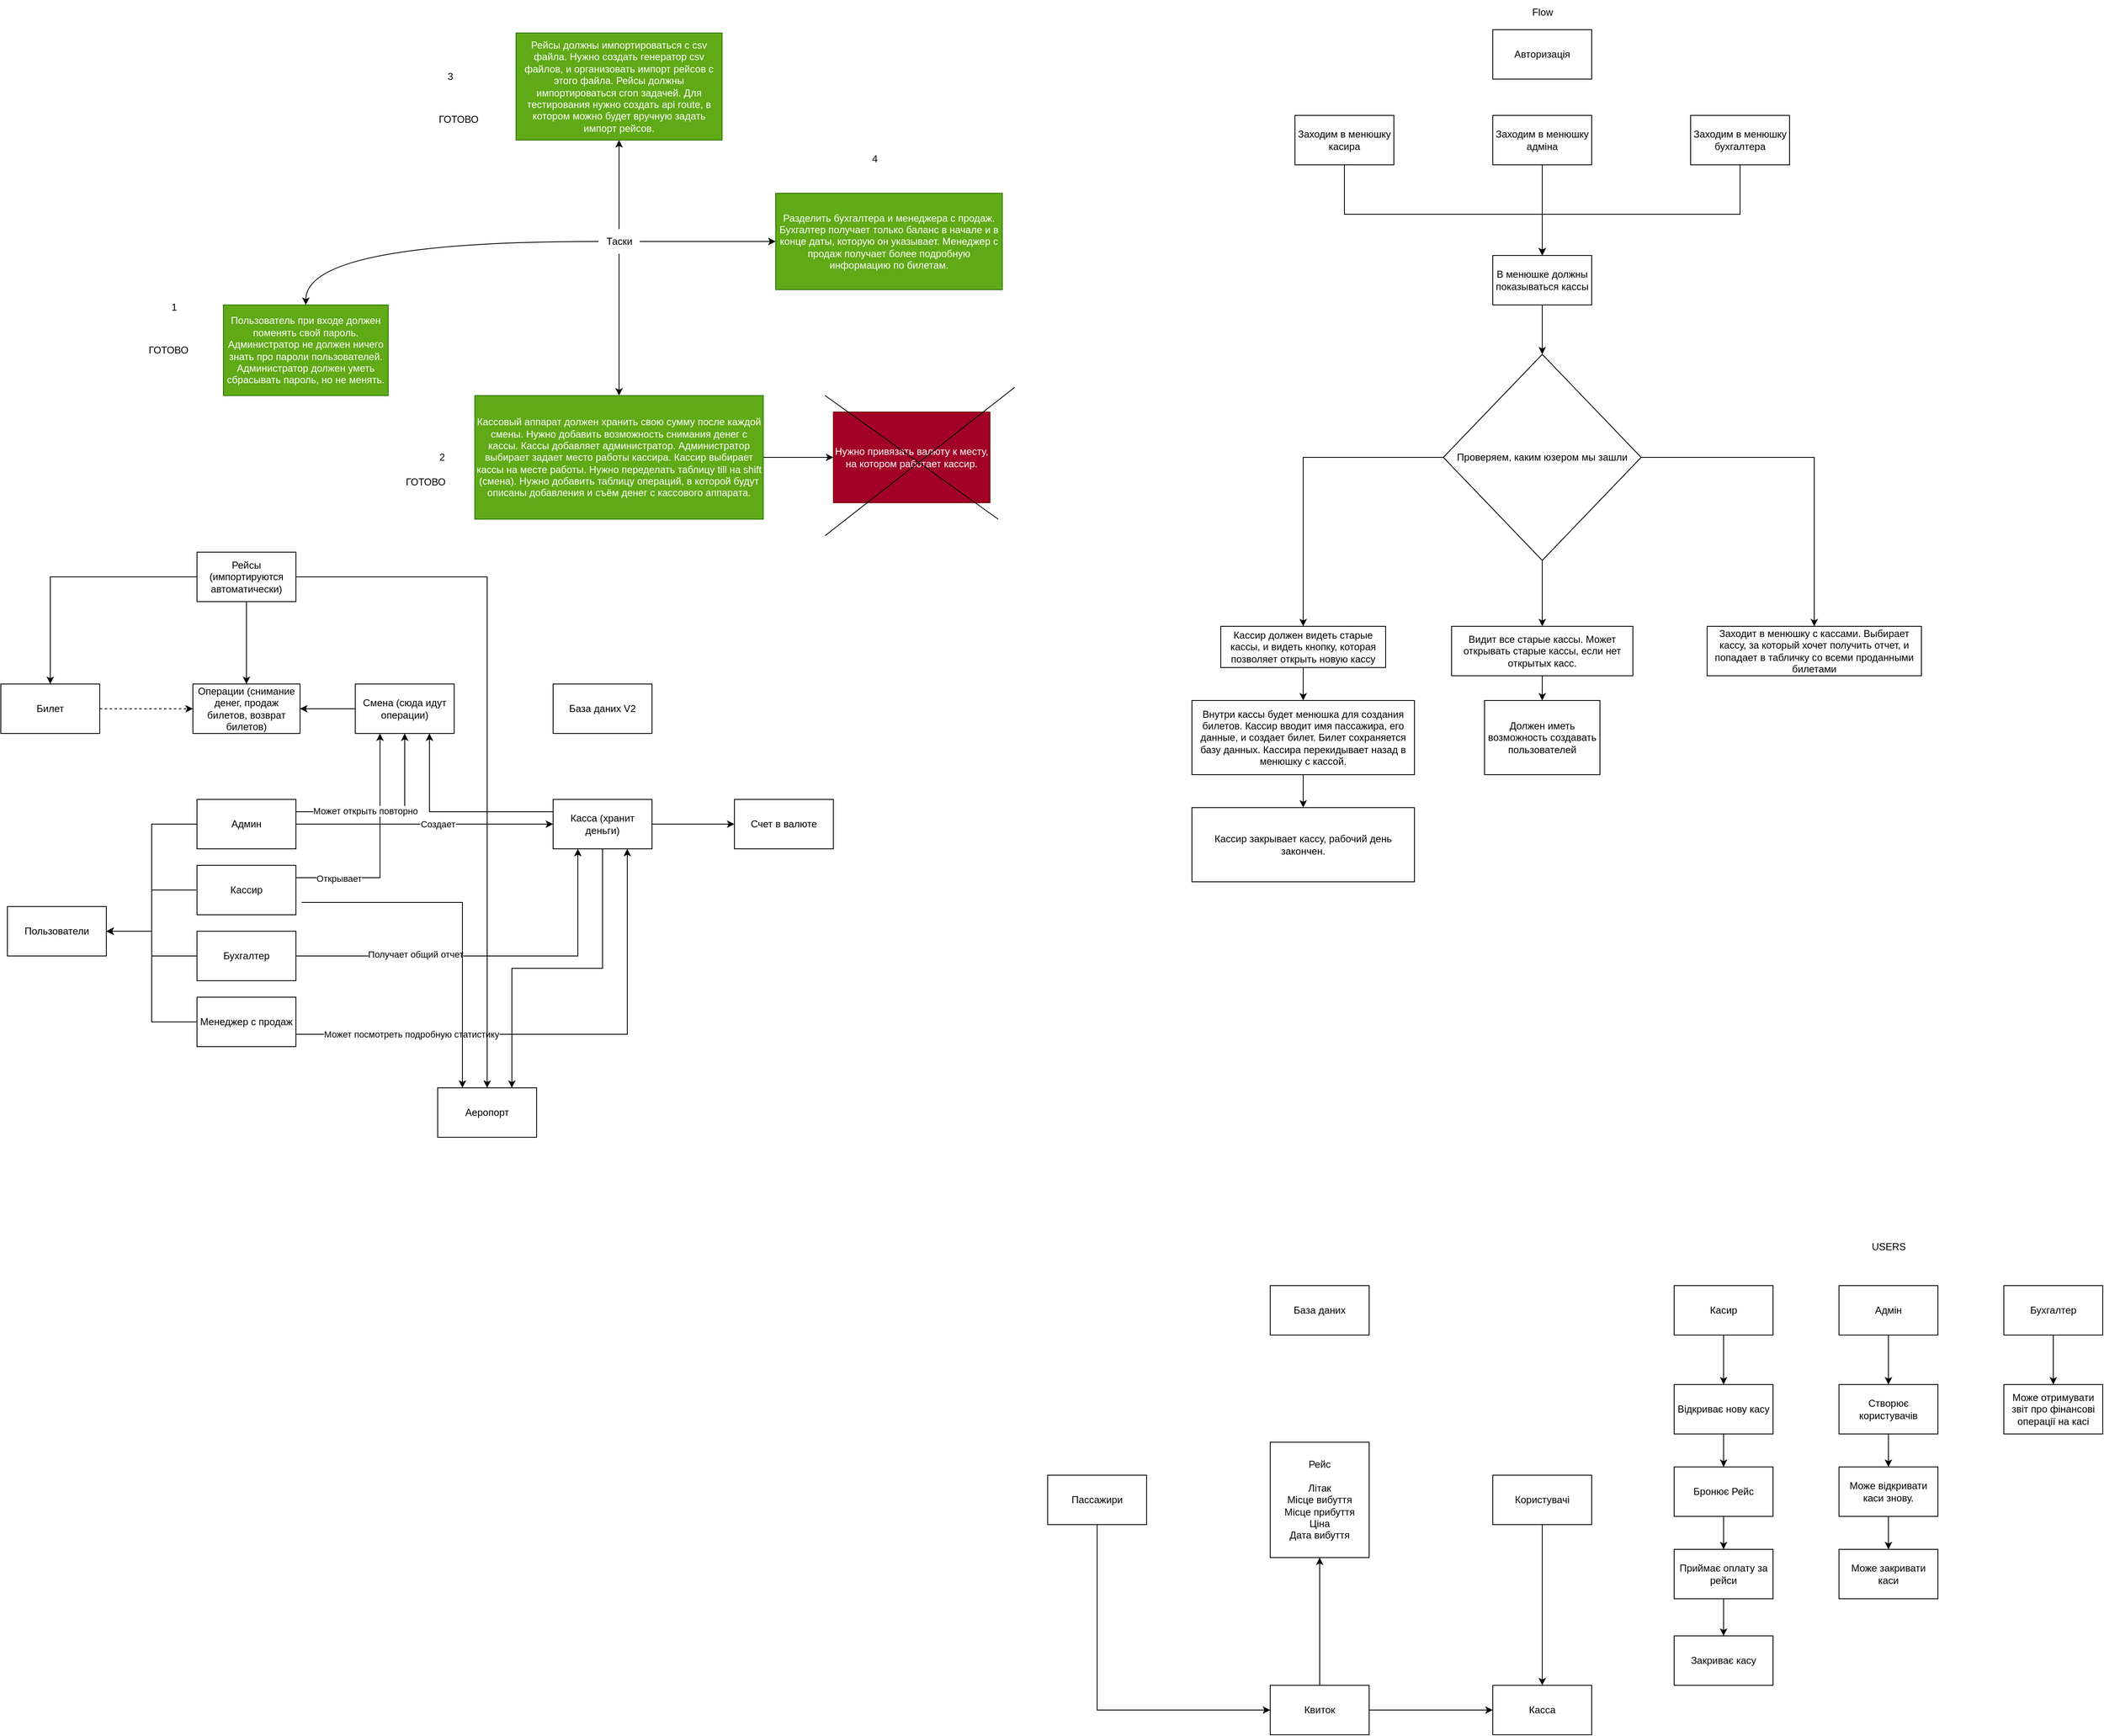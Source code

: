 <mxfile version="28.2.5">
  <diagram name="Page-1" id="bXpb7fFqBZVpDAfxvi6F">
    <mxGraphModel dx="3804" dy="3097" grid="1" gridSize="10" guides="1" tooltips="1" connect="1" arrows="1" fold="1" page="1" pageScale="1" pageWidth="827" pageHeight="1169" math="0" shadow="0">
      <root>
        <mxCell id="0" />
        <mxCell id="1" parent="0" />
        <mxCell id="HvWkaARTubuwXod1C86s-9" style="edgeStyle=orthogonalEdgeStyle;rounded=0;orthogonalLoop=1;jettySize=auto;html=1;entryX=0.5;entryY=0;entryDx=0;entryDy=0;" parent="1" source="HvWkaARTubuwXod1C86s-1" target="HvWkaARTubuwXod1C86s-6" edge="1">
          <mxGeometry relative="1" as="geometry" />
        </mxCell>
        <mxCell id="HvWkaARTubuwXod1C86s-1" value="Касир" style="rounded=0;whiteSpace=wrap;html=1;" parent="1" vertex="1">
          <mxGeometry x="-220" y="160" width="120" height="60" as="geometry" />
        </mxCell>
        <mxCell id="HvWkaARTubuwXod1C86s-2" value="USERS" style="text;html=1;align=center;verticalAlign=middle;resizable=0;points=[];autosize=1;strokeColor=none;fillColor=none;" parent="1" vertex="1">
          <mxGeometry x="10" y="98" width="60" height="30" as="geometry" />
        </mxCell>
        <mxCell id="HvWkaARTubuwXod1C86s-15" style="edgeStyle=orthogonalEdgeStyle;rounded=0;orthogonalLoop=1;jettySize=auto;html=1;" parent="1" source="HvWkaARTubuwXod1C86s-3" target="HvWkaARTubuwXod1C86s-13" edge="1">
          <mxGeometry relative="1" as="geometry" />
        </mxCell>
        <mxCell id="HvWkaARTubuwXod1C86s-3" value="Адмін" style="whiteSpace=wrap;html=1;" parent="1" vertex="1">
          <mxGeometry x="-20" y="160" width="120" height="60" as="geometry" />
        </mxCell>
        <mxCell id="HvWkaARTubuwXod1C86s-20" style="edgeStyle=orthogonalEdgeStyle;rounded=0;orthogonalLoop=1;jettySize=auto;html=1;" parent="1" source="HvWkaARTubuwXod1C86s-4" target="HvWkaARTubuwXod1C86s-19" edge="1">
          <mxGeometry relative="1" as="geometry" />
        </mxCell>
        <mxCell id="HvWkaARTubuwXod1C86s-4" value="Бухгалтер" style="whiteSpace=wrap;html=1;" parent="1" vertex="1">
          <mxGeometry x="180" y="160" width="120" height="60" as="geometry" />
        </mxCell>
        <mxCell id="HvWkaARTubuwXod1C86s-12" style="edgeStyle=orthogonalEdgeStyle;rounded=0;orthogonalLoop=1;jettySize=auto;html=1;entryX=0.5;entryY=0;entryDx=0;entryDy=0;" parent="1" source="HvWkaARTubuwXod1C86s-5" target="HvWkaARTubuwXod1C86s-8" edge="1">
          <mxGeometry relative="1" as="geometry" />
        </mxCell>
        <mxCell id="HvWkaARTubuwXod1C86s-5" value="Приймає оплату за рейси" style="rounded=0;whiteSpace=wrap;html=1;" parent="1" vertex="1">
          <mxGeometry x="-220" y="480" width="120" height="60" as="geometry" />
        </mxCell>
        <mxCell id="HvWkaARTubuwXod1C86s-10" style="edgeStyle=orthogonalEdgeStyle;rounded=0;orthogonalLoop=1;jettySize=auto;html=1;exitX=0.5;exitY=1;exitDx=0;exitDy=0;entryX=0.5;entryY=0;entryDx=0;entryDy=0;" parent="1" source="HvWkaARTubuwXod1C86s-6" target="HvWkaARTubuwXod1C86s-7" edge="1">
          <mxGeometry relative="1" as="geometry" />
        </mxCell>
        <mxCell id="HvWkaARTubuwXod1C86s-6" value="Відкриває нову касу" style="rounded=0;whiteSpace=wrap;html=1;" parent="1" vertex="1">
          <mxGeometry x="-220" y="280" width="120" height="60" as="geometry" />
        </mxCell>
        <mxCell id="HvWkaARTubuwXod1C86s-11" style="edgeStyle=orthogonalEdgeStyle;rounded=0;orthogonalLoop=1;jettySize=auto;html=1;entryX=0.5;entryY=0;entryDx=0;entryDy=0;" parent="1" source="HvWkaARTubuwXod1C86s-7" target="HvWkaARTubuwXod1C86s-5" edge="1">
          <mxGeometry relative="1" as="geometry" />
        </mxCell>
        <mxCell id="HvWkaARTubuwXod1C86s-7" value="Бронює Рейс" style="rounded=0;whiteSpace=wrap;html=1;" parent="1" vertex="1">
          <mxGeometry x="-220" y="380" width="120" height="60" as="geometry" />
        </mxCell>
        <mxCell id="HvWkaARTubuwXod1C86s-8" value="Закриває касу" style="rounded=0;whiteSpace=wrap;html=1;" parent="1" vertex="1">
          <mxGeometry x="-220" y="585" width="120" height="60" as="geometry" />
        </mxCell>
        <mxCell id="HvWkaARTubuwXod1C86s-16" style="edgeStyle=orthogonalEdgeStyle;rounded=0;orthogonalLoop=1;jettySize=auto;html=1;entryX=0.5;entryY=0;entryDx=0;entryDy=0;" parent="1" source="HvWkaARTubuwXod1C86s-13" target="HvWkaARTubuwXod1C86s-14" edge="1">
          <mxGeometry relative="1" as="geometry" />
        </mxCell>
        <mxCell id="HvWkaARTubuwXod1C86s-13" value="Створює користувачів" style="rounded=0;whiteSpace=wrap;html=1;" parent="1" vertex="1">
          <mxGeometry x="-20" y="280" width="120" height="60" as="geometry" />
        </mxCell>
        <mxCell id="HvWkaARTubuwXod1C86s-18" style="edgeStyle=orthogonalEdgeStyle;rounded=0;orthogonalLoop=1;jettySize=auto;html=1;entryX=0.5;entryY=0;entryDx=0;entryDy=0;" parent="1" source="HvWkaARTubuwXod1C86s-14" target="HvWkaARTubuwXod1C86s-17" edge="1">
          <mxGeometry relative="1" as="geometry" />
        </mxCell>
        <mxCell id="HvWkaARTubuwXod1C86s-14" value="Може відкривати каси знову." style="rounded=0;whiteSpace=wrap;html=1;" parent="1" vertex="1">
          <mxGeometry x="-20" y="380" width="120" height="60" as="geometry" />
        </mxCell>
        <mxCell id="HvWkaARTubuwXod1C86s-17" value="Може закривати каси" style="rounded=0;whiteSpace=wrap;html=1;" parent="1" vertex="1">
          <mxGeometry x="-20" y="480" width="120" height="60" as="geometry" />
        </mxCell>
        <mxCell id="HvWkaARTubuwXod1C86s-19" value="Може отримувати звіт про фінансові операції на касі" style="rounded=0;whiteSpace=wrap;html=1;" parent="1" vertex="1">
          <mxGeometry x="180" y="280" width="120" height="60" as="geometry" />
        </mxCell>
        <mxCell id="HvWkaARTubuwXod1C86s-21" value="База даних" style="rounded=0;whiteSpace=wrap;html=1;" parent="1" vertex="1">
          <mxGeometry x="-710" y="160" width="120" height="60" as="geometry" />
        </mxCell>
        <mxCell id="HvWkaARTubuwXod1C86s-22" value="Рейс&lt;br&gt;&lt;br&gt;Літак&lt;br&gt;Місце вибуття&lt;br&gt;Місце прибуття&lt;br&gt;Ціна&lt;br&gt;Дата вибуття" style="rounded=0;whiteSpace=wrap;html=1;" parent="1" vertex="1">
          <mxGeometry x="-710" y="350" width="120" height="140" as="geometry" />
        </mxCell>
        <mxCell id="HvWkaARTubuwXod1C86s-32" style="edgeStyle=orthogonalEdgeStyle;rounded=0;orthogonalLoop=1;jettySize=auto;html=1;entryX=0;entryY=0.5;entryDx=0;entryDy=0;" parent="1" source="HvWkaARTubuwXod1C86s-25" target="HvWkaARTubuwXod1C86s-28" edge="1">
          <mxGeometry relative="1" as="geometry">
            <Array as="points">
              <mxPoint x="-920" y="675" />
            </Array>
          </mxGeometry>
        </mxCell>
        <mxCell id="HvWkaARTubuwXod1C86s-25" value="Пассажири" style="rounded=0;whiteSpace=wrap;html=1;" parent="1" vertex="1">
          <mxGeometry x="-980" y="390" width="120" height="60" as="geometry" />
        </mxCell>
        <mxCell id="HvWkaARTubuwXod1C86s-27" value="Касса" style="rounded=0;whiteSpace=wrap;html=1;" parent="1" vertex="1">
          <mxGeometry x="-440" y="645" width="120" height="60" as="geometry" />
        </mxCell>
        <mxCell id="HvWkaARTubuwXod1C86s-30" style="edgeStyle=orthogonalEdgeStyle;rounded=0;orthogonalLoop=1;jettySize=auto;html=1;entryX=0.5;entryY=1;entryDx=0;entryDy=0;" parent="1" source="HvWkaARTubuwXod1C86s-28" target="HvWkaARTubuwXod1C86s-22" edge="1">
          <mxGeometry relative="1" as="geometry" />
        </mxCell>
        <mxCell id="HvWkaARTubuwXod1C86s-31" style="edgeStyle=orthogonalEdgeStyle;rounded=0;orthogonalLoop=1;jettySize=auto;html=1;entryX=0;entryY=0.5;entryDx=0;entryDy=0;" parent="1" source="HvWkaARTubuwXod1C86s-28" target="HvWkaARTubuwXod1C86s-27" edge="1">
          <mxGeometry relative="1" as="geometry">
            <mxPoint x="-480" y="680" as="targetPoint" />
            <Array as="points">
              <mxPoint x="-520" y="675" />
              <mxPoint x="-520" y="675" />
            </Array>
          </mxGeometry>
        </mxCell>
        <mxCell id="HvWkaARTubuwXod1C86s-28" value="Квиток" style="rounded=0;whiteSpace=wrap;html=1;" parent="1" vertex="1">
          <mxGeometry x="-710" y="645" width="120" height="60" as="geometry" />
        </mxCell>
        <mxCell id="bdNL3FaGgv4kxiSuAMlq-1" style="edgeStyle=orthogonalEdgeStyle;rounded=0;orthogonalLoop=1;jettySize=auto;html=1;entryX=0.5;entryY=0;entryDx=0;entryDy=0;" parent="1" source="HvWkaARTubuwXod1C86s-33" target="HvWkaARTubuwXod1C86s-27" edge="1">
          <mxGeometry relative="1" as="geometry" />
        </mxCell>
        <mxCell id="HvWkaARTubuwXod1C86s-33" value="Користувачі" style="rounded=0;whiteSpace=wrap;html=1;" parent="1" vertex="1">
          <mxGeometry x="-440" y="390" width="120" height="60" as="geometry" />
        </mxCell>
        <mxCell id="bdNL3FaGgv4kxiSuAMlq-2" value="Авторизація" style="rounded=0;whiteSpace=wrap;html=1;" parent="1" vertex="1">
          <mxGeometry x="-440" y="-1364" width="120" height="60" as="geometry" />
        </mxCell>
        <mxCell id="bdNL3FaGgv4kxiSuAMlq-3" value="Flow" style="text;html=1;align=center;verticalAlign=middle;resizable=0;points=[];autosize=1;strokeColor=none;fillColor=none;" parent="1" vertex="1">
          <mxGeometry x="-405" y="-1400" width="50" height="30" as="geometry" />
        </mxCell>
        <mxCell id="bdNL3FaGgv4kxiSuAMlq-7" style="edgeStyle=orthogonalEdgeStyle;rounded=0;orthogonalLoop=1;jettySize=auto;html=1;entryX=0.5;entryY=0;entryDx=0;entryDy=0;" parent="1" source="bdNL3FaGgv4kxiSuAMlq-4" target="bdNL3FaGgv4kxiSuAMlq-8" edge="1">
          <mxGeometry relative="1" as="geometry">
            <mxPoint x="-620" y="-1140" as="targetPoint" />
            <Array as="points">
              <mxPoint x="-620" y="-1140" />
              <mxPoint x="-380" y="-1140" />
            </Array>
          </mxGeometry>
        </mxCell>
        <mxCell id="bdNL3FaGgv4kxiSuAMlq-4" value="Заходим в менюшку касира" style="rounded=0;whiteSpace=wrap;html=1;" parent="1" vertex="1">
          <mxGeometry x="-680" y="-1260" width="120" height="60" as="geometry" />
        </mxCell>
        <mxCell id="bdNL3FaGgv4kxiSuAMlq-9" style="edgeStyle=orthogonalEdgeStyle;rounded=0;orthogonalLoop=1;jettySize=auto;html=1;entryX=0.5;entryY=0;entryDx=0;entryDy=0;" parent="1" source="bdNL3FaGgv4kxiSuAMlq-5" target="bdNL3FaGgv4kxiSuAMlq-8" edge="1">
          <mxGeometry relative="1" as="geometry" />
        </mxCell>
        <mxCell id="bdNL3FaGgv4kxiSuAMlq-5" value="Заходим в менюшку адміна" style="rounded=0;whiteSpace=wrap;html=1;" parent="1" vertex="1">
          <mxGeometry x="-440" y="-1260" width="120" height="60" as="geometry" />
        </mxCell>
        <mxCell id="bdNL3FaGgv4kxiSuAMlq-10" style="edgeStyle=orthogonalEdgeStyle;rounded=0;orthogonalLoop=1;jettySize=auto;html=1;entryX=0.5;entryY=0;entryDx=0;entryDy=0;" parent="1" source="bdNL3FaGgv4kxiSuAMlq-6" target="bdNL3FaGgv4kxiSuAMlq-8" edge="1">
          <mxGeometry relative="1" as="geometry">
            <Array as="points">
              <mxPoint x="-140" y="-1140" />
              <mxPoint x="-380" y="-1140" />
            </Array>
          </mxGeometry>
        </mxCell>
        <mxCell id="bdNL3FaGgv4kxiSuAMlq-6" value="Заходим в менюшку бухгалтера" style="rounded=0;whiteSpace=wrap;html=1;" parent="1" vertex="1">
          <mxGeometry x="-200" y="-1260" width="120" height="60" as="geometry" />
        </mxCell>
        <mxCell id="bdNL3FaGgv4kxiSuAMlq-13" style="edgeStyle=orthogonalEdgeStyle;rounded=0;orthogonalLoop=1;jettySize=auto;html=1;entryX=0.5;entryY=0;entryDx=0;entryDy=0;" parent="1" target="bdNL3FaGgv4kxiSuAMlq-12" edge="1">
          <mxGeometry relative="1" as="geometry">
            <mxPoint x="-380" y="-970" as="sourcePoint" />
          </mxGeometry>
        </mxCell>
        <mxCell id="bdNL3FaGgv4kxiSuAMlq-28" style="edgeStyle=orthogonalEdgeStyle;rounded=0;orthogonalLoop=1;jettySize=auto;html=1;entryX=0.5;entryY=0;entryDx=0;entryDy=0;" parent="1" source="bdNL3FaGgv4kxiSuAMlq-8" target="bdNL3FaGgv4kxiSuAMlq-12" edge="1">
          <mxGeometry relative="1" as="geometry" />
        </mxCell>
        <mxCell id="bdNL3FaGgv4kxiSuAMlq-8" value="В менюшке должны показываться кассы" style="rounded=0;whiteSpace=wrap;html=1;" parent="1" vertex="1">
          <mxGeometry x="-440" y="-1090" width="120" height="60" as="geometry" />
        </mxCell>
        <mxCell id="bdNL3FaGgv4kxiSuAMlq-15" style="edgeStyle=orthogonalEdgeStyle;rounded=0;orthogonalLoop=1;jettySize=auto;html=1;" parent="1" source="bdNL3FaGgv4kxiSuAMlq-12" target="bdNL3FaGgv4kxiSuAMlq-14" edge="1">
          <mxGeometry relative="1" as="geometry" />
        </mxCell>
        <mxCell id="bdNL3FaGgv4kxiSuAMlq-21" style="edgeStyle=orthogonalEdgeStyle;rounded=0;orthogonalLoop=1;jettySize=auto;html=1;entryX=0.5;entryY=0;entryDx=0;entryDy=0;" parent="1" source="bdNL3FaGgv4kxiSuAMlq-12" target="bdNL3FaGgv4kxiSuAMlq-22" edge="1">
          <mxGeometry relative="1" as="geometry">
            <mxPoint x="-380" y="-660" as="targetPoint" />
          </mxGeometry>
        </mxCell>
        <mxCell id="bdNL3FaGgv4kxiSuAMlq-26" style="edgeStyle=orthogonalEdgeStyle;rounded=0;orthogonalLoop=1;jettySize=auto;html=1;entryX=0.5;entryY=0;entryDx=0;entryDy=0;" parent="1" source="bdNL3FaGgv4kxiSuAMlq-12" target="bdNL3FaGgv4kxiSuAMlq-27" edge="1">
          <mxGeometry relative="1" as="geometry">
            <mxPoint x="-70" y="-650" as="targetPoint" />
          </mxGeometry>
        </mxCell>
        <mxCell id="bdNL3FaGgv4kxiSuAMlq-12" value="Проверяем, каким юзером мы зашли" style="rhombus;whiteSpace=wrap;html=1;" parent="1" vertex="1">
          <mxGeometry x="-500" y="-970" width="240" height="250" as="geometry" />
        </mxCell>
        <mxCell id="bdNL3FaGgv4kxiSuAMlq-17" style="edgeStyle=orthogonalEdgeStyle;rounded=0;orthogonalLoop=1;jettySize=auto;html=1;" parent="1" source="bdNL3FaGgv4kxiSuAMlq-14" target="bdNL3FaGgv4kxiSuAMlq-16" edge="1">
          <mxGeometry relative="1" as="geometry" />
        </mxCell>
        <mxCell id="bdNL3FaGgv4kxiSuAMlq-14" value="Кассир должен видеть старые кассы, и видеть кнопку, которая позволяет открыть новую кассу" style="rounded=0;whiteSpace=wrap;html=1;" parent="1" vertex="1">
          <mxGeometry x="-770" y="-640" width="200" height="50" as="geometry" />
        </mxCell>
        <mxCell id="bdNL3FaGgv4kxiSuAMlq-19" style="edgeStyle=orthogonalEdgeStyle;rounded=0;orthogonalLoop=1;jettySize=auto;html=1;entryX=0.5;entryY=0;entryDx=0;entryDy=0;" parent="1" source="bdNL3FaGgv4kxiSuAMlq-16" target="bdNL3FaGgv4kxiSuAMlq-20" edge="1">
          <mxGeometry relative="1" as="geometry">
            <mxPoint x="-670" y="-380" as="targetPoint" />
          </mxGeometry>
        </mxCell>
        <mxCell id="bdNL3FaGgv4kxiSuAMlq-16" value="Внутри кассы будет менюшка для создания билетов. Кассир вводит имя пассажира, его данные, и создает билет. Билет сохраняется базу данных. Кассира перекидывает назад в менюшку с кассой." style="rounded=0;whiteSpace=wrap;html=1;" parent="1" vertex="1">
          <mxGeometry x="-805" y="-550" width="270" height="90" as="geometry" />
        </mxCell>
        <mxCell id="bdNL3FaGgv4kxiSuAMlq-20" value="Кассир закрывает кассу, рабочий день закончен." style="rounded=0;whiteSpace=wrap;html=1;" parent="1" vertex="1">
          <mxGeometry x="-805" y="-420" width="270" height="90" as="geometry" />
        </mxCell>
        <mxCell id="bdNL3FaGgv4kxiSuAMlq-25" style="edgeStyle=orthogonalEdgeStyle;rounded=0;orthogonalLoop=1;jettySize=auto;html=1;entryX=0.5;entryY=0;entryDx=0;entryDy=0;" parent="1" source="bdNL3FaGgv4kxiSuAMlq-22" target="bdNL3FaGgv4kxiSuAMlq-24" edge="1">
          <mxGeometry relative="1" as="geometry" />
        </mxCell>
        <mxCell id="bdNL3FaGgv4kxiSuAMlq-22" value="Видит все старые кассы. Может открывать старые кассы, если нет открытых касс." style="whiteSpace=wrap;html=1;" parent="1" vertex="1">
          <mxGeometry x="-490" y="-640" width="220" height="60" as="geometry" />
        </mxCell>
        <mxCell id="bdNL3FaGgv4kxiSuAMlq-24" value="Должен иметь возможность создавать пользователей" style="rounded=0;whiteSpace=wrap;html=1;" parent="1" vertex="1">
          <mxGeometry x="-450" y="-550" width="140" height="90" as="geometry" />
        </mxCell>
        <mxCell id="bdNL3FaGgv4kxiSuAMlq-27" value="Заходит в менюшку с кассами. Выбирает кассу, за который хочет получить отчет, и попадает в табличку со всеми проданными билетами" style="rounded=0;whiteSpace=wrap;html=1;" parent="1" vertex="1">
          <mxGeometry x="-180" y="-640" width="260" height="60" as="geometry" />
        </mxCell>
        <mxCell id="4Cc4MYscjS8gMWPxC2x--1" value="Пользователь при входе должен поменять свой пароль. Администратор не должен ничего знать про пароли пользователей. Администратор должен уметь сбрасывать пароль, но не менять." style="rounded=0;whiteSpace=wrap;html=1;fillColor=#60a917;fontColor=#ffffff;strokeColor=#2D7600;" parent="1" vertex="1">
          <mxGeometry x="-1980" y="-1030" width="200" height="110" as="geometry" />
        </mxCell>
        <mxCell id="4Cc4MYscjS8gMWPxC2x--3" style="edgeStyle=orthogonalEdgeStyle;rounded=0;orthogonalLoop=1;jettySize=auto;html=1;entryX=0.5;entryY=0;entryDx=0;entryDy=0;curved=1;" parent="1" source="4Cc4MYscjS8gMWPxC2x--2" target="4Cc4MYscjS8gMWPxC2x--1" edge="1">
          <mxGeometry relative="1" as="geometry" />
        </mxCell>
        <mxCell id="4Cc4MYscjS8gMWPxC2x--5" style="edgeStyle=orthogonalEdgeStyle;rounded=0;orthogonalLoop=1;jettySize=auto;html=1;entryX=0.5;entryY=0;entryDx=0;entryDy=0;curved=1;" parent="1" source="4Cc4MYscjS8gMWPxC2x--2" target="4Cc4MYscjS8gMWPxC2x--4" edge="1">
          <mxGeometry relative="1" as="geometry" />
        </mxCell>
        <mxCell id="4Cc4MYscjS8gMWPxC2x--19" style="edgeStyle=orthogonalEdgeStyle;rounded=0;orthogonalLoop=1;jettySize=auto;html=1;entryX=0.5;entryY=1;entryDx=0;entryDy=0;" parent="1" source="4Cc4MYscjS8gMWPxC2x--2" target="4Cc4MYscjS8gMWPxC2x--18" edge="1">
          <mxGeometry relative="1" as="geometry" />
        </mxCell>
        <mxCell id="4Cc4MYscjS8gMWPxC2x--24" style="edgeStyle=orthogonalEdgeStyle;rounded=0;orthogonalLoop=1;jettySize=auto;html=1;entryX=0;entryY=0.5;entryDx=0;entryDy=0;" parent="1" source="4Cc4MYscjS8gMWPxC2x--2" target="4Cc4MYscjS8gMWPxC2x--25" edge="1">
          <mxGeometry relative="1" as="geometry">
            <mxPoint x="-1320" y="-1107" as="targetPoint" />
          </mxGeometry>
        </mxCell>
        <mxCell id="4Cc4MYscjS8gMWPxC2x--2" value="Таски" style="text;html=1;align=center;verticalAlign=middle;resizable=0;points=[];autosize=1;strokeColor=none;fillColor=none;" parent="1" vertex="1">
          <mxGeometry x="-1525" y="-1122" width="50" height="30" as="geometry" />
        </mxCell>
        <mxCell id="4Cc4MYscjS8gMWPxC2x--23" style="edgeStyle=entityRelationEdgeStyle;rounded=0;orthogonalLoop=1;jettySize=auto;html=1;exitX=1;exitY=0.5;exitDx=0;exitDy=0;entryX=0;entryY=0.5;entryDx=0;entryDy=0;" parent="1" source="4Cc4MYscjS8gMWPxC2x--4" target="4Cc4MYscjS8gMWPxC2x--6" edge="1">
          <mxGeometry relative="1" as="geometry" />
        </mxCell>
        <mxCell id="4Cc4MYscjS8gMWPxC2x--4" value="Кассовый аппарат должен хранить свою сумму после каждой смены. Нужно добавить возможность снимания денег с кассы. Кассы добавляет администратор. Администратор выбирает задает место работы кассира. Кассир выбирает кассы на месте работы. Нужно переделать таблицу till на shift (смена). Нужно добавить таблицу операций, в которой будут описаны добавления и съём денег с кассового аппарата." style="rounded=0;whiteSpace=wrap;html=1;fillColor=#60a917;fontColor=#ffffff;strokeColor=#2D7600;" parent="1" vertex="1">
          <mxGeometry x="-1675" y="-920" width="350" height="150" as="geometry" />
        </mxCell>
        <mxCell id="4Cc4MYscjS8gMWPxC2x--6" value="Нужно привязать валюту к месту, на котором работает кассир." style="rounded=0;whiteSpace=wrap;html=1;fillColor=#a20025;fontColor=#ffffff;strokeColor=#6F0000;" parent="1" vertex="1">
          <mxGeometry x="-1240" y="-900" width="190" height="110" as="geometry" />
        </mxCell>
        <mxCell id="4Cc4MYscjS8gMWPxC2x--8" value="База даних V2" style="rounded=0;whiteSpace=wrap;html=1;" parent="1" vertex="1">
          <mxGeometry x="-1580" y="-570" width="120" height="60" as="geometry" />
        </mxCell>
        <mxCell id="4Cc4MYscjS8gMWPxC2x--18" value="Рейсы должны импортироваться с csv файла. Нужно создать генератор csv файлов, и организовать импорт рейсов с этого файла. Рейсы должны импортироваться cron задачей. Для тестирования нужно создать api route, в котором можно будет вручную задать импорт рейсов." style="rounded=0;whiteSpace=wrap;html=1;fillColor=#60a917;strokeColor=#2D7600;fontColor=#ffffff;" parent="1" vertex="1">
          <mxGeometry x="-1625" y="-1360" width="250" height="130" as="geometry" />
        </mxCell>
        <mxCell id="4Cc4MYscjS8gMWPxC2x--38" style="edgeStyle=orthogonalEdgeStyle;rounded=0;orthogonalLoop=1;jettySize=auto;html=1;exitX=0;exitY=0.25;exitDx=0;exitDy=0;entryX=0.75;entryY=1;entryDx=0;entryDy=0;" parent="1" source="4Cc4MYscjS8gMWPxC2x--21" target="4Cc4MYscjS8gMWPxC2x--36" edge="1">
          <mxGeometry relative="1" as="geometry" />
        </mxCell>
        <mxCell id="4Cc4MYscjS8gMWPxC2x--57" style="edgeStyle=orthogonalEdgeStyle;rounded=0;orthogonalLoop=1;jettySize=auto;html=1;entryX=0.75;entryY=0;entryDx=0;entryDy=0;exitX=0.5;exitY=1;exitDx=0;exitDy=0;" parent="1" source="4Cc4MYscjS8gMWPxC2x--21" target="4Cc4MYscjS8gMWPxC2x--55" edge="1">
          <mxGeometry relative="1" as="geometry" />
        </mxCell>
        <mxCell id="4Cc4MYscjS8gMWPxC2x--64" style="edgeStyle=orthogonalEdgeStyle;rounded=0;orthogonalLoop=1;jettySize=auto;html=1;entryX=0;entryY=0.5;entryDx=0;entryDy=0;" parent="1" source="4Cc4MYscjS8gMWPxC2x--21" target="4Cc4MYscjS8gMWPxC2x--63" edge="1">
          <mxGeometry relative="1" as="geometry" />
        </mxCell>
        <mxCell id="4Cc4MYscjS8gMWPxC2x--21" value="Касса (хранит деньги)" style="rounded=0;whiteSpace=wrap;html=1;" parent="1" vertex="1">
          <mxGeometry x="-1580" y="-430" width="120" height="60" as="geometry" />
        </mxCell>
        <mxCell id="4Cc4MYscjS8gMWPxC2x--22" value="Пользователи" style="rounded=0;whiteSpace=wrap;html=1;" parent="1" vertex="1">
          <mxGeometry x="-2242" y="-300" width="120" height="60" as="geometry" />
        </mxCell>
        <mxCell id="4Cc4MYscjS8gMWPxC2x--25" value="Разделить бухгалтера и менеджера с продаж. Бухгалтер получает только баланс в начале и в конце даты, которую он указывает. Менеджер с продаж получает более подробную информацию по билетам." style="rounded=0;whiteSpace=wrap;html=1;fillColor=#60a917;fontColor=#ffffff;strokeColor=#2D7600;" parent="1" vertex="1">
          <mxGeometry x="-1310" y="-1165.5" width="275" height="117" as="geometry" />
        </mxCell>
        <mxCell id="4Cc4MYscjS8gMWPxC2x--30" style="edgeStyle=orthogonalEdgeStyle;rounded=0;orthogonalLoop=1;jettySize=auto;html=1;entryX=1;entryY=0.5;entryDx=0;entryDy=0;" parent="1" source="4Cc4MYscjS8gMWPxC2x--26" target="4Cc4MYscjS8gMWPxC2x--22" edge="1">
          <mxGeometry relative="1" as="geometry" />
        </mxCell>
        <mxCell id="4Cc4MYscjS8gMWPxC2x--34" style="edgeStyle=orthogonalEdgeStyle;rounded=0;orthogonalLoop=1;jettySize=auto;html=1;entryX=0;entryY=0.5;entryDx=0;entryDy=0;" parent="1" source="4Cc4MYscjS8gMWPxC2x--26" target="4Cc4MYscjS8gMWPxC2x--21" edge="1">
          <mxGeometry relative="1" as="geometry" />
        </mxCell>
        <mxCell id="4Cc4MYscjS8gMWPxC2x--35" value="Создает" style="edgeLabel;html=1;align=center;verticalAlign=middle;resizable=0;points=[];" parent="4Cc4MYscjS8gMWPxC2x--34" vertex="1" connectable="0">
          <mxGeometry x="0.205" y="-2" relative="1" as="geometry">
            <mxPoint x="-16" y="-2" as="offset" />
          </mxGeometry>
        </mxCell>
        <mxCell id="4Cc4MYscjS8gMWPxC2x--26" value="Админ" style="rounded=0;whiteSpace=wrap;html=1;" parent="1" vertex="1">
          <mxGeometry x="-2012" y="-430" width="120" height="60" as="geometry" />
        </mxCell>
        <mxCell id="4Cc4MYscjS8gMWPxC2x--31" style="edgeStyle=orthogonalEdgeStyle;rounded=0;orthogonalLoop=1;jettySize=auto;html=1;exitX=0;exitY=0.5;exitDx=0;exitDy=0;" parent="1" edge="1">
          <mxGeometry relative="1" as="geometry">
            <mxPoint x="-2122" y="-270" as="targetPoint" />
            <mxPoint x="-2013" y="-320" as="sourcePoint" />
            <Array as="points">
              <mxPoint x="-2067" y="-320" />
              <mxPoint x="-2067" y="-270" />
            </Array>
          </mxGeometry>
        </mxCell>
        <mxCell id="4Cc4MYscjS8gMWPxC2x--39" style="edgeStyle=orthogonalEdgeStyle;rounded=0;orthogonalLoop=1;jettySize=auto;html=1;exitX=1;exitY=0.25;exitDx=0;exitDy=0;entryX=0.25;entryY=1;entryDx=0;entryDy=0;" parent="1" source="4Cc4MYscjS8gMWPxC2x--27" target="4Cc4MYscjS8gMWPxC2x--36" edge="1">
          <mxGeometry relative="1" as="geometry" />
        </mxCell>
        <mxCell id="4Cc4MYscjS8gMWPxC2x--42" value="Открывает" style="edgeLabel;html=1;align=center;verticalAlign=middle;resizable=0;points=[];" parent="4Cc4MYscjS8gMWPxC2x--39" vertex="1" connectable="0">
          <mxGeometry x="-0.459" y="-1" relative="1" as="geometry">
            <mxPoint x="-23" as="offset" />
          </mxGeometry>
        </mxCell>
        <mxCell id="4Cc4MYscjS8gMWPxC2x--27" value="Кассир" style="rounded=0;whiteSpace=wrap;html=1;" parent="1" vertex="1">
          <mxGeometry x="-2012" y="-350" width="120" height="60" as="geometry" />
        </mxCell>
        <mxCell id="4Cc4MYscjS8gMWPxC2x--32" style="edgeStyle=orthogonalEdgeStyle;rounded=0;orthogonalLoop=1;jettySize=auto;html=1;exitX=0;exitY=0.5;exitDx=0;exitDy=0;entryX=1;entryY=0.5;entryDx=0;entryDy=0;" parent="1" source="4Cc4MYscjS8gMWPxC2x--28" target="4Cc4MYscjS8gMWPxC2x--22" edge="1">
          <mxGeometry relative="1" as="geometry" />
        </mxCell>
        <mxCell id="4Cc4MYscjS8gMWPxC2x--47" style="edgeStyle=orthogonalEdgeStyle;rounded=0;orthogonalLoop=1;jettySize=auto;html=1;entryX=0.25;entryY=1;entryDx=0;entryDy=0;" parent="1" source="4Cc4MYscjS8gMWPxC2x--28" target="4Cc4MYscjS8gMWPxC2x--21" edge="1">
          <mxGeometry relative="1" as="geometry" />
        </mxCell>
        <mxCell id="4Cc4MYscjS8gMWPxC2x--49" value="Получает общий отчет" style="edgeLabel;html=1;align=center;verticalAlign=middle;resizable=0;points=[];" parent="4Cc4MYscjS8gMWPxC2x--47" vertex="1" connectable="0">
          <mxGeometry x="-0.386" y="2" relative="1" as="geometry">
            <mxPoint as="offset" />
          </mxGeometry>
        </mxCell>
        <mxCell id="4Cc4MYscjS8gMWPxC2x--28" value="Бухгалтер" style="rounded=0;whiteSpace=wrap;html=1;" parent="1" vertex="1">
          <mxGeometry x="-2012" y="-270" width="120" height="60" as="geometry" />
        </mxCell>
        <mxCell id="4Cc4MYscjS8gMWPxC2x--33" style="edgeStyle=orthogonalEdgeStyle;rounded=0;orthogonalLoop=1;jettySize=auto;html=1;entryX=1;entryY=0.5;entryDx=0;entryDy=0;" parent="1" source="4Cc4MYscjS8gMWPxC2x--29" target="4Cc4MYscjS8gMWPxC2x--22" edge="1">
          <mxGeometry relative="1" as="geometry" />
        </mxCell>
        <mxCell id="4Cc4MYscjS8gMWPxC2x--48" style="edgeStyle=orthogonalEdgeStyle;rounded=0;orthogonalLoop=1;jettySize=auto;html=1;exitX=1;exitY=0.75;exitDx=0;exitDy=0;entryX=0.75;entryY=1;entryDx=0;entryDy=0;" parent="1" source="4Cc4MYscjS8gMWPxC2x--29" target="4Cc4MYscjS8gMWPxC2x--21" edge="1">
          <mxGeometry relative="1" as="geometry" />
        </mxCell>
        <mxCell id="4Cc4MYscjS8gMWPxC2x--50" value="Может посмотреть подробную статистику" style="edgeLabel;html=1;align=center;verticalAlign=middle;resizable=0;points=[];" parent="4Cc4MYscjS8gMWPxC2x--48" vertex="1" connectable="0">
          <mxGeometry x="-0.553" relative="1" as="geometry">
            <mxPoint as="offset" />
          </mxGeometry>
        </mxCell>
        <mxCell id="4Cc4MYscjS8gMWPxC2x--29" value="Менеджер с продаж" style="rounded=0;whiteSpace=wrap;html=1;" parent="1" vertex="1">
          <mxGeometry x="-2012" y="-190" width="120" height="60" as="geometry" />
        </mxCell>
        <mxCell id="4Cc4MYscjS8gMWPxC2x--41" style="edgeStyle=orthogonalEdgeStyle;rounded=0;orthogonalLoop=1;jettySize=auto;html=1;entryX=1;entryY=0.5;entryDx=0;entryDy=0;" parent="1" source="4Cc4MYscjS8gMWPxC2x--36" target="4Cc4MYscjS8gMWPxC2x--40" edge="1">
          <mxGeometry relative="1" as="geometry" />
        </mxCell>
        <mxCell id="4Cc4MYscjS8gMWPxC2x--36" value="Смена (сюда идут операции)" style="rounded=0;whiteSpace=wrap;html=1;" parent="1" vertex="1">
          <mxGeometry x="-1820" y="-570" width="120" height="60" as="geometry" />
        </mxCell>
        <mxCell id="4Cc4MYscjS8gMWPxC2x--53" style="edgeStyle=orthogonalEdgeStyle;rounded=0;orthogonalLoop=1;jettySize=auto;html=1;exitX=1;exitY=0.5;exitDx=0;exitDy=0;entryX=0;entryY=0.5;entryDx=0;entryDy=0;dashed=1;" parent="1" source="4Cc4MYscjS8gMWPxC2x--51" target="4Cc4MYscjS8gMWPxC2x--40" edge="1">
          <mxGeometry relative="1" as="geometry">
            <mxPoint x="-2090" y="-580" as="targetPoint" />
          </mxGeometry>
        </mxCell>
        <mxCell id="4Cc4MYscjS8gMWPxC2x--40" value="Операции (снимание денег, продаж билетов, возврат билетов)" style="rounded=0;whiteSpace=wrap;html=1;" parent="1" vertex="1">
          <mxGeometry x="-2017" y="-570" width="130" height="60" as="geometry" />
        </mxCell>
        <mxCell id="4Cc4MYscjS8gMWPxC2x--43" style="edgeStyle=orthogonalEdgeStyle;rounded=0;orthogonalLoop=1;jettySize=auto;html=1;exitX=1;exitY=0.25;exitDx=0;exitDy=0;" parent="1" source="4Cc4MYscjS8gMWPxC2x--26" target="4Cc4MYscjS8gMWPxC2x--36" edge="1">
          <mxGeometry relative="1" as="geometry" />
        </mxCell>
        <mxCell id="4Cc4MYscjS8gMWPxC2x--44" value="Может открыть повторно" style="edgeLabel;html=1;align=center;verticalAlign=middle;resizable=0;points=[];" parent="4Cc4MYscjS8gMWPxC2x--43" vertex="1" connectable="0">
          <mxGeometry x="-0.263" y="1" relative="1" as="geometry">
            <mxPoint as="offset" />
          </mxGeometry>
        </mxCell>
        <mxCell id="4Cc4MYscjS8gMWPxC2x--46" style="edgeStyle=orthogonalEdgeStyle;rounded=0;orthogonalLoop=1;jettySize=auto;html=1;entryX=0.5;entryY=0;entryDx=0;entryDy=0;" parent="1" source="4Cc4MYscjS8gMWPxC2x--45" target="4Cc4MYscjS8gMWPxC2x--40" edge="1">
          <mxGeometry relative="1" as="geometry" />
        </mxCell>
        <mxCell id="4Cc4MYscjS8gMWPxC2x--52" style="edgeStyle=orthogonalEdgeStyle;rounded=0;orthogonalLoop=1;jettySize=auto;html=1;entryX=0.5;entryY=0;entryDx=0;entryDy=0;" parent="1" source="4Cc4MYscjS8gMWPxC2x--45" target="4Cc4MYscjS8gMWPxC2x--51" edge="1">
          <mxGeometry relative="1" as="geometry" />
        </mxCell>
        <mxCell id="4Cc4MYscjS8gMWPxC2x--58" style="edgeStyle=orthogonalEdgeStyle;rounded=0;orthogonalLoop=1;jettySize=auto;html=1;entryX=0.5;entryY=0;entryDx=0;entryDy=0;" parent="1" source="4Cc4MYscjS8gMWPxC2x--45" target="4Cc4MYscjS8gMWPxC2x--55" edge="1">
          <mxGeometry relative="1" as="geometry">
            <mxPoint x="-1710" y="-670" as="targetPoint" />
          </mxGeometry>
        </mxCell>
        <mxCell id="4Cc4MYscjS8gMWPxC2x--45" value="Рейсы (импортируются автоматически)" style="rounded=0;whiteSpace=wrap;html=1;" parent="1" vertex="1">
          <mxGeometry x="-2012" y="-730" width="120" height="60" as="geometry" />
        </mxCell>
        <mxCell id="4Cc4MYscjS8gMWPxC2x--51" value="Билет" style="rounded=0;whiteSpace=wrap;html=1;" parent="1" vertex="1">
          <mxGeometry x="-2250" y="-570" width="120" height="60" as="geometry" />
        </mxCell>
        <mxCell id="4Cc4MYscjS8gMWPxC2x--54" value="ГОТОВО" style="text;html=1;align=center;verticalAlign=middle;resizable=0;points=[];autosize=1;strokeColor=none;fillColor=none;" parent="1" vertex="1">
          <mxGeometry x="-2082" y="-990" width="70" height="30" as="geometry" />
        </mxCell>
        <mxCell id="4Cc4MYscjS8gMWPxC2x--55" value="Аеропорт" style="rounded=0;whiteSpace=wrap;html=1;" parent="1" vertex="1">
          <mxGeometry x="-1720" y="-80" width="120" height="60" as="geometry" />
        </mxCell>
        <mxCell id="4Cc4MYscjS8gMWPxC2x--56" style="edgeStyle=orthogonalEdgeStyle;rounded=0;orthogonalLoop=1;jettySize=auto;html=1;exitX=1;exitY=0.75;exitDx=0;exitDy=0;entryX=0.25;entryY=0;entryDx=0;entryDy=0;" parent="1" target="4Cc4MYscjS8gMWPxC2x--55" edge="1">
          <mxGeometry relative="1" as="geometry">
            <mxPoint x="-1885.04" y="-305" as="sourcePoint" />
            <mxPoint x="-1700" y="-90" as="targetPoint" />
            <Array as="points">
              <mxPoint x="-1690" y="-305" />
            </Array>
          </mxGeometry>
        </mxCell>
        <mxCell id="4Cc4MYscjS8gMWPxC2x--59" value="2" style="text;html=1;align=center;verticalAlign=middle;resizable=0;points=[];autosize=1;strokeColor=none;fillColor=none;" parent="1" vertex="1">
          <mxGeometry x="-1730" y="-860" width="30" height="30" as="geometry" />
        </mxCell>
        <mxCell id="4Cc4MYscjS8gMWPxC2x--60" value="1" style="text;html=1;align=center;verticalAlign=middle;resizable=0;points=[];autosize=1;strokeColor=none;fillColor=none;" parent="1" vertex="1">
          <mxGeometry x="-2055" y="-1042" width="30" height="30" as="geometry" />
        </mxCell>
        <mxCell id="4Cc4MYscjS8gMWPxC2x--61" value="3" style="text;html=1;align=center;verticalAlign=middle;resizable=0;points=[];autosize=1;strokeColor=none;fillColor=none;" parent="1" vertex="1">
          <mxGeometry x="-1720" y="-1322" width="30" height="30" as="geometry" />
        </mxCell>
        <mxCell id="4Cc4MYscjS8gMWPxC2x--62" value="4" style="text;html=1;align=center;verticalAlign=middle;resizable=0;points=[];autosize=1;strokeColor=none;fillColor=none;" parent="1" vertex="1">
          <mxGeometry x="-1205" y="-1222" width="30" height="30" as="geometry" />
        </mxCell>
        <mxCell id="4Cc4MYscjS8gMWPxC2x--63" value="Счет в валюте" style="rounded=0;whiteSpace=wrap;html=1;" parent="1" vertex="1">
          <mxGeometry x="-1360" y="-430" width="120" height="60" as="geometry" />
        </mxCell>
        <mxCell id="OPxu5RaSc6uRnalH2M1E-1" value="" style="endArrow=none;html=1;rounded=0;" edge="1" parent="1">
          <mxGeometry width="50" height="50" relative="1" as="geometry">
            <mxPoint x="-1040" y="-770" as="sourcePoint" />
            <mxPoint x="-1250" y="-920" as="targetPoint" />
          </mxGeometry>
        </mxCell>
        <mxCell id="OPxu5RaSc6uRnalH2M1E-2" value="" style="endArrow=none;html=1;rounded=0;" edge="1" parent="1">
          <mxGeometry width="50" height="50" relative="1" as="geometry">
            <mxPoint x="-1250" y="-750" as="sourcePoint" />
            <mxPoint x="-1020" y="-930" as="targetPoint" />
          </mxGeometry>
        </mxCell>
        <mxCell id="OPxu5RaSc6uRnalH2M1E-3" value="ГОТОВО" style="text;html=1;align=center;verticalAlign=middle;resizable=0;points=[];autosize=1;strokeColor=none;fillColor=none;" vertex="1" parent="1">
          <mxGeometry x="-1770" y="-830" width="70" height="30" as="geometry" />
        </mxCell>
        <mxCell id="OPxu5RaSc6uRnalH2M1E-4" value="ГОТОВО" style="text;html=1;align=center;verticalAlign=middle;resizable=0;points=[];autosize=1;strokeColor=none;fillColor=none;" vertex="1" parent="1">
          <mxGeometry x="-1730" y="-1270" width="70" height="30" as="geometry" />
        </mxCell>
      </root>
    </mxGraphModel>
  </diagram>
</mxfile>

